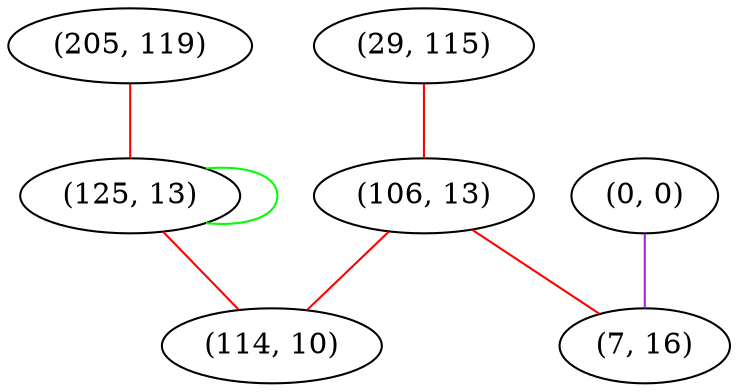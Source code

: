 graph "" {
"(205, 119)";
"(29, 115)";
"(106, 13)";
"(0, 0)";
"(7, 16)";
"(125, 13)";
"(114, 10)";
"(205, 119)" -- "(125, 13)"  [color=red, key=0, weight=1];
"(29, 115)" -- "(106, 13)"  [color=red, key=0, weight=1];
"(106, 13)" -- "(114, 10)"  [color=red, key=0, weight=1];
"(106, 13)" -- "(7, 16)"  [color=red, key=0, weight=1];
"(0, 0)" -- "(7, 16)"  [color=purple, key=0, weight=4];
"(125, 13)" -- "(125, 13)"  [color=green, key=0, weight=2];
"(125, 13)" -- "(114, 10)"  [color=red, key=0, weight=1];
}
